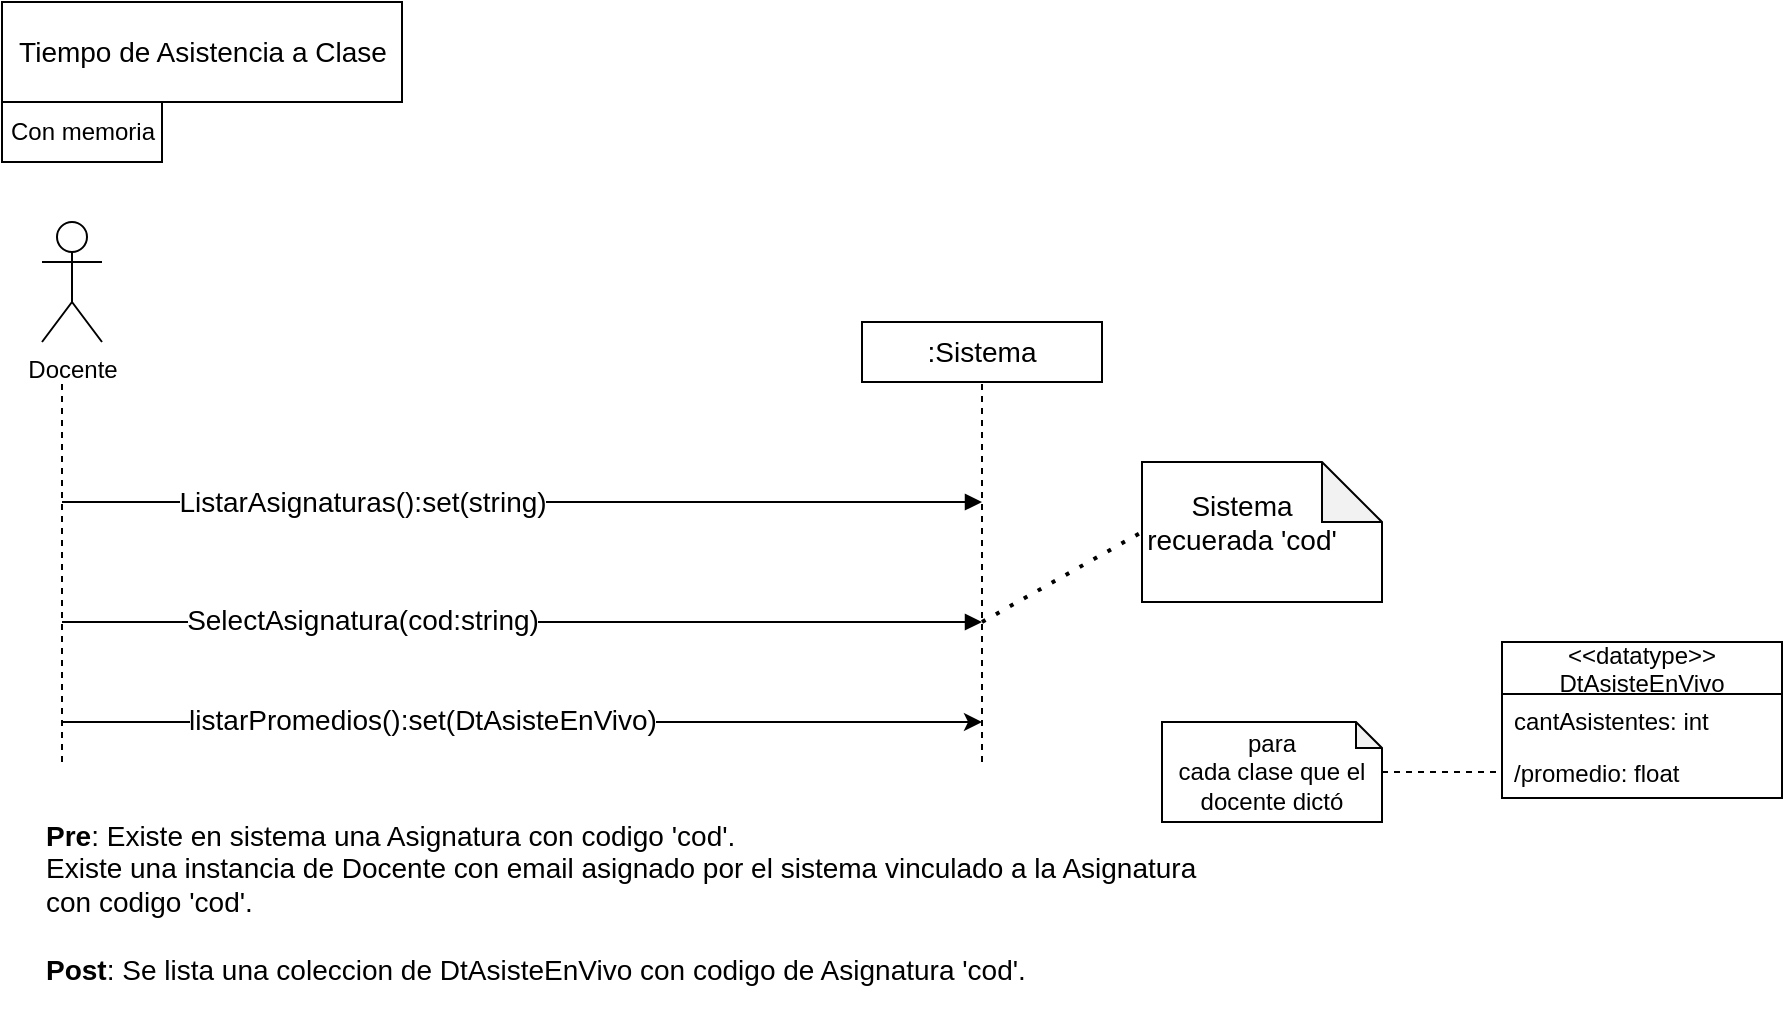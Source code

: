 <mxfile version="14.6.9" type="device"><diagram name="Page-1" id="e7e014a7-5840-1c2e-5031-d8a46d1fe8dd"><mxGraphModel dx="868" dy="1276" grid="1" gridSize="10" guides="1" tooltips="1" connect="1" arrows="1" fold="1" page="1" pageScale="1" pageWidth="1169" pageHeight="826" background="#ffffff" math="0" shadow="0"><root><mxCell id="0"/><mxCell id="1" parent="0"/><mxCell id="ngJtxJPBJ-Ptwz0sjl0V-41" value="Docente" style="shape=umlActor;verticalLabelPosition=bottom;verticalAlign=top;html=1;" parent="1" vertex="1"><mxGeometry x="330" y="80" width="30" height="60" as="geometry"/></mxCell><mxCell id="ngJtxJPBJ-Ptwz0sjl0V-43" value="" style="html=1;verticalAlign=bottom;endArrow=block;" parent="1" edge="1"><mxGeometry width="80" relative="1" as="geometry"><mxPoint x="340" y="220" as="sourcePoint"/><mxPoint x="800" y="220" as="targetPoint"/></mxGeometry></mxCell><mxCell id="ngJtxJPBJ-Ptwz0sjl0V-44" value="ListarAsignaturas():set(string)" style="edgeLabel;html=1;align=center;verticalAlign=middle;resizable=0;points=[];fontSize=14;" parent="ngJtxJPBJ-Ptwz0sjl0V-43" vertex="1" connectable="0"><mxGeometry x="0.168" y="1" relative="1" as="geometry"><mxPoint x="-119" y="1" as="offset"/></mxGeometry></mxCell><mxCell id="ngJtxJPBJ-Ptwz0sjl0V-45" value="" style="html=1;verticalAlign=bottom;endArrow=block;" parent="1" edge="1"><mxGeometry width="80" relative="1" as="geometry"><mxPoint x="340" y="280" as="sourcePoint"/><mxPoint x="800" y="280" as="targetPoint"/></mxGeometry></mxCell><mxCell id="ngJtxJPBJ-Ptwz0sjl0V-46" value="SelectAsignatura(cod:string)" style="edgeLabel;html=1;align=center;verticalAlign=middle;resizable=0;points=[];fontSize=14;" parent="ngJtxJPBJ-Ptwz0sjl0V-45" vertex="1" connectable="0"><mxGeometry x="0.168" y="1" relative="1" as="geometry"><mxPoint x="-119" as="offset"/></mxGeometry></mxCell><mxCell id="ngJtxJPBJ-Ptwz0sjl0V-56" value="" style="endArrow=none;dashed=1;html=1;fontSize=14;" parent="1" edge="1"><mxGeometry width="50" height="50" relative="1" as="geometry"><mxPoint x="340" y="350" as="sourcePoint"/><mxPoint x="340" y="160" as="targetPoint"/></mxGeometry></mxCell><mxCell id="ngJtxJPBJ-Ptwz0sjl0V-57" value="" style="rounded=0;whiteSpace=wrap;html=1;fontSize=14;" parent="1" vertex="1"><mxGeometry x="740" y="130" width="120" height="30" as="geometry"/></mxCell><mxCell id="ngJtxJPBJ-Ptwz0sjl0V-58" value=":Sistema" style="text;html=1;strokeColor=none;fillColor=none;align=center;verticalAlign=middle;whiteSpace=wrap;rounded=0;fontSize=14;" parent="1" vertex="1"><mxGeometry x="780" y="135" width="40" height="20" as="geometry"/></mxCell><mxCell id="ngJtxJPBJ-Ptwz0sjl0V-59" value="" style="endArrow=none;dashed=1;html=1;fontSize=14;" parent="1" edge="1"><mxGeometry width="50" height="50" relative="1" as="geometry"><mxPoint x="800" y="350" as="sourcePoint"/><mxPoint x="800" y="160" as="targetPoint"/></mxGeometry></mxCell><mxCell id="ngJtxJPBJ-Ptwz0sjl0V-61" value="" style="shape=note;whiteSpace=wrap;html=1;backgroundOutline=1;darkOpacity=0.05;fontSize=14;" parent="1" vertex="1"><mxGeometry x="880" y="200" width="120" height="70" as="geometry"/></mxCell><mxCell id="ngJtxJPBJ-Ptwz0sjl0V-64" value="Sistema recuerada 'cod'" style="text;html=1;strokeColor=none;fillColor=none;align=center;verticalAlign=middle;whiteSpace=wrap;rounded=0;fontSize=14;" parent="1" vertex="1"><mxGeometry x="880" y="220" width="100" height="20" as="geometry"/></mxCell><mxCell id="ngJtxJPBJ-Ptwz0sjl0V-69" value="" style="endArrow=none;dashed=1;html=1;dashPattern=1 3;strokeWidth=2;fontSize=14;entryX=0;entryY=0.5;entryDx=0;entryDy=0;entryPerimeter=0;" parent="1" target="ngJtxJPBJ-Ptwz0sjl0V-61" edge="1"><mxGeometry width="50" height="50" relative="1" as="geometry"><mxPoint x="800" y="280" as="sourcePoint"/><mxPoint x="850" y="230" as="targetPoint"/></mxGeometry></mxCell><mxCell id="ngJtxJPBJ-Ptwz0sjl0V-72" value="&lt;b&gt;Pre&lt;/b&gt;&lt;span&gt;: Existe en sistema una Asignatura con codigo 'cod'.&lt;/span&gt;&lt;br&gt;&lt;span&gt;Existe una instancia de Docente con email asignado por el sistema vinculado a la Asignatura con codigo 'cod'.&lt;/span&gt;&lt;br&gt;&lt;br&gt;&lt;b&gt;Post&lt;/b&gt;: Se lista una coleccion de DtAsisteEnVivo con codigo de Asignatura 'cod'." style="text;html=1;strokeColor=none;fillColor=none;align=left;verticalAlign=middle;whiteSpace=wrap;rounded=0;fontSize=14;" parent="1" vertex="1"><mxGeometry x="330" y="360" width="600" height="120" as="geometry"/></mxCell><mxCell id="VHRj-Y8fXZlI_2fulQKn-1" value="&lt;&lt;datatype&gt;&gt;&#10;DtAsisteEnVivo" style="swimlane;fontStyle=0;childLayout=stackLayout;horizontal=1;startSize=26;fillColor=none;horizontalStack=0;resizeParent=1;resizeParentMax=0;resizeLast=0;collapsible=1;marginBottom=0;" parent="1" vertex="1"><mxGeometry x="1060" y="290" width="140" height="78" as="geometry"/></mxCell><mxCell id="VHRj-Y8fXZlI_2fulQKn-3" value="cantAsistentes: int" style="text;strokeColor=none;fillColor=none;align=left;verticalAlign=top;spacingLeft=4;spacingRight=4;overflow=hidden;rotatable=0;points=[[0,0.5],[1,0.5]];portConstraint=eastwest;" parent="VHRj-Y8fXZlI_2fulQKn-1" vertex="1"><mxGeometry y="26" width="140" height="26" as="geometry"/></mxCell><mxCell id="VHRj-Y8fXZlI_2fulQKn-2" value="/promedio: float" style="text;strokeColor=none;fillColor=none;align=left;verticalAlign=top;spacingLeft=4;spacingRight=4;overflow=hidden;rotatable=0;points=[[0,0.5],[1,0.5]];portConstraint=eastwest;" parent="VHRj-Y8fXZlI_2fulQKn-1" vertex="1"><mxGeometry y="52" width="140" height="26" as="geometry"/></mxCell><mxCell id="VHRj-Y8fXZlI_2fulQKn-5" value="&lt;span style=&quot;font-size: 14px ; text-align: left&quot;&gt;Tiempo de Asistencia a Clase&lt;/span&gt;" style="html=1;" parent="1" vertex="1"><mxGeometry x="310" y="-30" width="200" height="50" as="geometry"/></mxCell><mxCell id="VHRj-Y8fXZlI_2fulQKn-6" value="Con memoria" style="html=1;" parent="1" vertex="1"><mxGeometry x="310" y="20" width="80" height="30" as="geometry"/></mxCell><mxCell id="tbB7dT2whYKET0sY9IGV-1" value="" style="endArrow=classic;html=1;" edge="1" parent="1"><mxGeometry width="50" height="50" relative="1" as="geometry"><mxPoint x="340" y="330" as="sourcePoint"/><mxPoint x="800" y="330" as="targetPoint"/></mxGeometry></mxCell><mxCell id="tbB7dT2whYKET0sY9IGV-2" value="&lt;font style=&quot;font-size: 14px&quot;&gt;listarPromedios():set(DtAsisteEnVivo)&lt;/font&gt;" style="edgeLabel;html=1;align=center;verticalAlign=middle;resizable=0;points=[];" vertex="1" connectable="0" parent="tbB7dT2whYKET0sY9IGV-1"><mxGeometry x="-0.109" relative="1" as="geometry"><mxPoint x="-25" y="-1" as="offset"/></mxGeometry></mxCell><mxCell id="tbB7dT2whYKET0sY9IGV-4" style="edgeStyle=orthogonalEdgeStyle;rounded=0;orthogonalLoop=1;jettySize=auto;html=1;entryX=0;entryY=0.5;entryDx=0;entryDy=0;dashed=1;endArrow=none;endFill=0;" edge="1" parent="1" source="tbB7dT2whYKET0sY9IGV-3" target="VHRj-Y8fXZlI_2fulQKn-2"><mxGeometry relative="1" as="geometry"/></mxCell><mxCell id="tbB7dT2whYKET0sY9IGV-3" value="para&lt;br/&gt;cada clase que el docente dictó" style="shape=note;whiteSpace=wrap;html=1;backgroundOutline=1;darkOpacity=0.05;align=center;size=13;" vertex="1" parent="1"><mxGeometry x="890" y="330" width="110" height="50" as="geometry"/></mxCell></root></mxGraphModel></diagram></mxfile>
